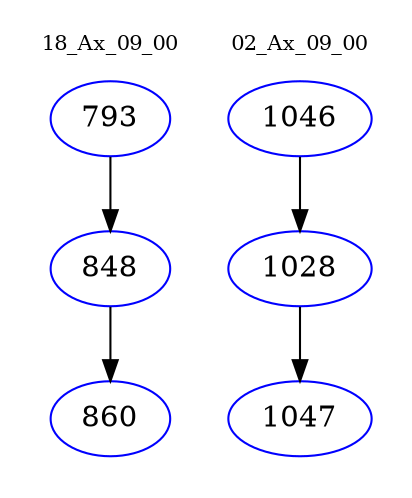 digraph{
subgraph cluster_0 {
color = white
label = "18_Ax_09_00";
fontsize=10;
T0_793 [label="793", color="blue"]
T0_793 -> T0_848 [color="black"]
T0_848 [label="848", color="blue"]
T0_848 -> T0_860 [color="black"]
T0_860 [label="860", color="blue"]
}
subgraph cluster_1 {
color = white
label = "02_Ax_09_00";
fontsize=10;
T1_1046 [label="1046", color="blue"]
T1_1046 -> T1_1028 [color="black"]
T1_1028 [label="1028", color="blue"]
T1_1028 -> T1_1047 [color="black"]
T1_1047 [label="1047", color="blue"]
}
}
